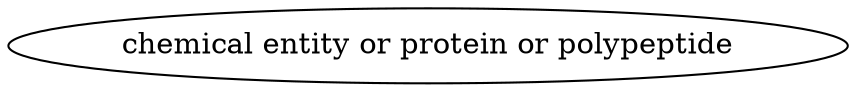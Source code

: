 digraph {
	graph [bb="0,0,311.97,36"];
	node [label="\N"];
	"chemical entity or protein or polypeptide"	[height=0.5,
		label="chemical entity or protein or polypeptide",
		pos="155.99,18",
		width=4.3329];
}
